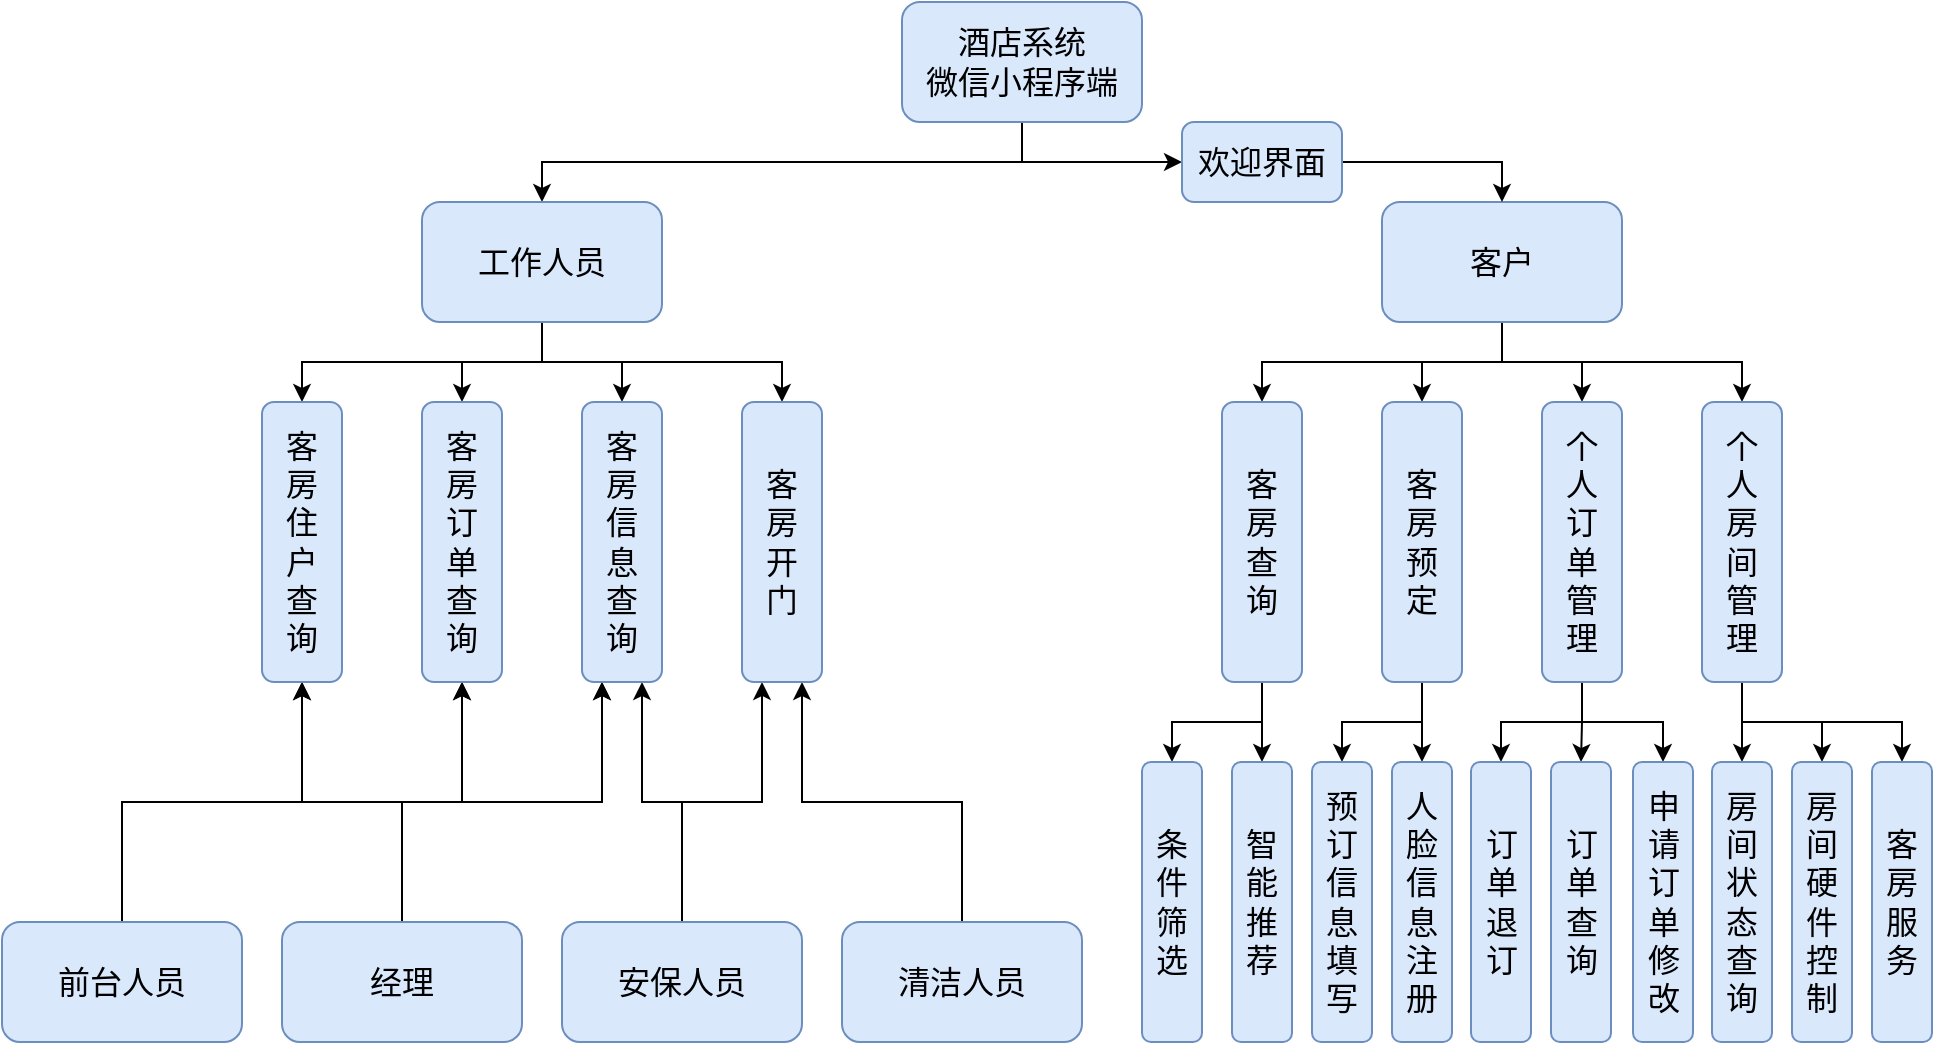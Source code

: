 <mxfile version="14.6.13" type="device"><diagram id="gfpBVfgqZyEj-h2GJo9E" name="第 1 页"><mxGraphModel dx="-83" dy="-5" grid="1" gridSize="10" guides="1" tooltips="1" connect="1" arrows="1" fold="1" page="1" pageScale="1" pageWidth="1169" pageHeight="827" math="0" shadow="0"><root><mxCell id="0"/><mxCell id="1" parent="0"/><mxCell id="urU4lGf7SxmrEl7Dpkf9-1" style="edgeStyle=orthogonalEdgeStyle;rounded=0;orthogonalLoop=1;jettySize=auto;html=1;exitX=0.5;exitY=1;exitDx=0;exitDy=0;fontSize=16;" parent="1" source="urU4lGf7SxmrEl7Dpkf9-3" target="urU4lGf7SxmrEl7Dpkf9-8" edge="1"><mxGeometry relative="1" as="geometry"/></mxCell><mxCell id="317mGguFTvmYDMA6cOWB-2" style="edgeStyle=orthogonalEdgeStyle;rounded=0;orthogonalLoop=1;jettySize=auto;html=1;exitX=0.5;exitY=1;exitDx=0;exitDy=0;entryX=0;entryY=0.5;entryDx=0;entryDy=0;fontSize=16;" edge="1" parent="1" source="urU4lGf7SxmrEl7Dpkf9-3" target="317mGguFTvmYDMA6cOWB-1"><mxGeometry relative="1" as="geometry"/></mxCell><mxCell id="urU4lGf7SxmrEl7Dpkf9-3" value="酒店系统&lt;br style=&quot;font-size: 16px;&quot;&gt;微信小程序端" style="rounded=1;whiteSpace=wrap;html=1;fillColor=#dae8fc;strokeColor=#6c8ebf;shadow=0;glass=0;sketch=0;fontSize=16;" parent="1" vertex="1"><mxGeometry x="1640" y="900" width="120" height="60" as="geometry"/></mxCell><mxCell id="urU4lGf7SxmrEl7Dpkf9-4" style="edgeStyle=orthogonalEdgeStyle;rounded=0;orthogonalLoop=1;jettySize=auto;html=1;exitX=0.5;exitY=1;exitDx=0;exitDy=0;entryX=0.5;entryY=0;entryDx=0;entryDy=0;fontSize=16;" parent="1" source="urU4lGf7SxmrEl7Dpkf9-8" target="urU4lGf7SxmrEl7Dpkf9-50" edge="1"><mxGeometry relative="1" as="geometry"/></mxCell><mxCell id="urU4lGf7SxmrEl7Dpkf9-5" style="edgeStyle=orthogonalEdgeStyle;rounded=0;orthogonalLoop=1;jettySize=auto;html=1;exitX=0.5;exitY=1;exitDx=0;exitDy=0;entryX=0.5;entryY=0;entryDx=0;entryDy=0;fontSize=16;" parent="1" source="urU4lGf7SxmrEl7Dpkf9-8" target="urU4lGf7SxmrEl7Dpkf9-51" edge="1"><mxGeometry relative="1" as="geometry"/></mxCell><mxCell id="urU4lGf7SxmrEl7Dpkf9-6" style="edgeStyle=orthogonalEdgeStyle;rounded=0;orthogonalLoop=1;jettySize=auto;html=1;exitX=0.5;exitY=1;exitDx=0;exitDy=0;entryX=0.5;entryY=0;entryDx=0;entryDy=0;fontSize=16;" parent="1" source="urU4lGf7SxmrEl7Dpkf9-8" target="urU4lGf7SxmrEl7Dpkf9-49" edge="1"><mxGeometry relative="1" as="geometry"/></mxCell><mxCell id="urU4lGf7SxmrEl7Dpkf9-7" style="edgeStyle=orthogonalEdgeStyle;rounded=0;orthogonalLoop=1;jettySize=auto;html=1;exitX=0.5;exitY=1;exitDx=0;exitDy=0;entryX=0.5;entryY=0;entryDx=0;entryDy=0;fontSize=16;" parent="1" source="urU4lGf7SxmrEl7Dpkf9-8" target="urU4lGf7SxmrEl7Dpkf9-52" edge="1"><mxGeometry relative="1" as="geometry"/></mxCell><mxCell id="urU4lGf7SxmrEl7Dpkf9-8" value="工作人员" style="rounded=1;whiteSpace=wrap;html=1;fillColor=#dae8fc;strokeColor=#6c8ebf;shadow=0;sketch=0;fontSize=16;" parent="1" vertex="1"><mxGeometry x="1400" y="1000" width="120" height="60" as="geometry"/></mxCell><mxCell id="urU4lGf7SxmrEl7Dpkf9-9" style="edgeStyle=orthogonalEdgeStyle;rounded=0;orthogonalLoop=1;jettySize=auto;html=1;exitX=0.5;exitY=1;exitDx=0;exitDy=0;entryX=0.5;entryY=0;entryDx=0;entryDy=0;fontSize=16;" parent="1" source="urU4lGf7SxmrEl7Dpkf9-13" target="urU4lGf7SxmrEl7Dpkf9-16" edge="1"><mxGeometry relative="1" as="geometry"/></mxCell><mxCell id="urU4lGf7SxmrEl7Dpkf9-10" style="edgeStyle=orthogonalEdgeStyle;rounded=0;orthogonalLoop=1;jettySize=auto;html=1;exitX=0.5;exitY=1;exitDx=0;exitDy=0;entryX=0.5;entryY=0;entryDx=0;entryDy=0;fontSize=16;" parent="1" source="urU4lGf7SxmrEl7Dpkf9-13" target="urU4lGf7SxmrEl7Dpkf9-22" edge="1"><mxGeometry relative="1" as="geometry"/></mxCell><mxCell id="urU4lGf7SxmrEl7Dpkf9-11" style="edgeStyle=orthogonalEdgeStyle;rounded=0;orthogonalLoop=1;jettySize=auto;html=1;exitX=0.5;exitY=1;exitDx=0;exitDy=0;entryX=0.5;entryY=0;entryDx=0;entryDy=0;fontSize=16;" parent="1" source="urU4lGf7SxmrEl7Dpkf9-13" target="urU4lGf7SxmrEl7Dpkf9-19" edge="1"><mxGeometry relative="1" as="geometry"/></mxCell><mxCell id="urU4lGf7SxmrEl7Dpkf9-12" style="edgeStyle=orthogonalEdgeStyle;rounded=0;orthogonalLoop=1;jettySize=auto;html=1;exitX=0.5;exitY=1;exitDx=0;exitDy=0;fontSize=16;" parent="1" source="urU4lGf7SxmrEl7Dpkf9-13" target="urU4lGf7SxmrEl7Dpkf9-26" edge="1"><mxGeometry relative="1" as="geometry"/></mxCell><mxCell id="urU4lGf7SxmrEl7Dpkf9-13" value="客户" style="rounded=1;whiteSpace=wrap;html=1;fillColor=#dae8fc;strokeColor=#6c8ebf;shadow=0;sketch=0;fontSize=16;" parent="1" vertex="1"><mxGeometry x="1880" y="1000" width="120" height="60" as="geometry"/></mxCell><mxCell id="urU4lGf7SxmrEl7Dpkf9-15" style="edgeStyle=orthogonalEdgeStyle;rounded=0;orthogonalLoop=1;jettySize=auto;html=1;exitX=0.5;exitY=1;exitDx=0;exitDy=0;entryX=0.5;entryY=0;entryDx=0;entryDy=0;fontSize=16;" parent="1" source="urU4lGf7SxmrEl7Dpkf9-16" target="urU4lGf7SxmrEl7Dpkf9-27" edge="1"><mxGeometry relative="1" as="geometry"/></mxCell><mxCell id="5DSAbZqCZO5Fx2xqSc0n-6" style="edgeStyle=orthogonalEdgeStyle;rounded=0;orthogonalLoop=1;jettySize=auto;html=1;exitX=0.5;exitY=1;exitDx=0;exitDy=0;entryX=0.5;entryY=0;entryDx=0;entryDy=0;fontSize=16;" parent="1" source="urU4lGf7SxmrEl7Dpkf9-16" target="urU4lGf7SxmrEl7Dpkf9-40" edge="1"><mxGeometry relative="1" as="geometry"/></mxCell><mxCell id="urU4lGf7SxmrEl7Dpkf9-16" value="&lt;span style=&quot;font-size: 16px;&quot;&gt;客&lt;/span&gt;&lt;br style=&quot;font-size: 16px;&quot;&gt;&lt;span style=&quot;font-size: 16px;&quot;&gt;房&lt;/span&gt;&lt;br style=&quot;font-size: 16px;&quot;&gt;&lt;span style=&quot;font-size: 16px;&quot;&gt;查&lt;/span&gt;&lt;br style=&quot;font-size: 16px;&quot;&gt;&lt;span style=&quot;font-size: 16px;&quot;&gt;询&lt;/span&gt;" style="rounded=1;whiteSpace=wrap;html=1;fillColor=#dae8fc;strokeColor=#6c8ebf;shadow=0;sketch=0;fontSize=16;" parent="1" vertex="1"><mxGeometry x="1800" y="1100" width="40" height="140" as="geometry"/></mxCell><mxCell id="urU4lGf7SxmrEl7Dpkf9-17" style="edgeStyle=orthogonalEdgeStyle;rounded=0;orthogonalLoop=1;jettySize=auto;html=1;exitX=0.5;exitY=1;exitDx=0;exitDy=0;entryX=0.5;entryY=0;entryDx=0;entryDy=0;fontSize=16;" parent="1" source="urU4lGf7SxmrEl7Dpkf9-19" target="urU4lGf7SxmrEl7Dpkf9-29" edge="1"><mxGeometry relative="1" as="geometry"/></mxCell><mxCell id="urU4lGf7SxmrEl7Dpkf9-18" style="edgeStyle=orthogonalEdgeStyle;rounded=0;orthogonalLoop=1;jettySize=auto;html=1;exitX=0.5;exitY=1;exitDx=0;exitDy=0;entryX=0.5;entryY=0;entryDx=0;entryDy=0;fontSize=16;" parent="1" source="urU4lGf7SxmrEl7Dpkf9-19" target="urU4lGf7SxmrEl7Dpkf9-30" edge="1"><mxGeometry relative="1" as="geometry"/></mxCell><mxCell id="5DSAbZqCZO5Fx2xqSc0n-3" style="edgeStyle=orthogonalEdgeStyle;rounded=0;orthogonalLoop=1;jettySize=auto;html=1;exitX=0.5;exitY=1;exitDx=0;exitDy=0;entryX=0.5;entryY=0;entryDx=0;entryDy=0;fontSize=16;" parent="1" source="urU4lGf7SxmrEl7Dpkf9-19" target="5DSAbZqCZO5Fx2xqSc0n-1" edge="1"><mxGeometry relative="1" as="geometry"/></mxCell><mxCell id="urU4lGf7SxmrEl7Dpkf9-19" value="个&lt;br style=&quot;font-size: 16px;&quot;&gt;人&lt;br style=&quot;font-size: 16px;&quot;&gt;订&lt;br style=&quot;font-size: 16px;&quot;&gt;单&lt;br style=&quot;font-size: 16px;&quot;&gt;管&lt;br style=&quot;font-size: 16px;&quot;&gt;理" style="rounded=1;whiteSpace=wrap;html=1;fillColor=#dae8fc;strokeColor=#6c8ebf;shadow=0;sketch=0;fontSize=16;" parent="1" vertex="1"><mxGeometry x="1960" y="1100" width="40" height="140" as="geometry"/></mxCell><mxCell id="urU4lGf7SxmrEl7Dpkf9-21" style="edgeStyle=orthogonalEdgeStyle;rounded=0;orthogonalLoop=1;jettySize=auto;html=1;exitX=0.5;exitY=1;exitDx=0;exitDy=0;entryX=0.5;entryY=0;entryDx=0;entryDy=0;fontSize=16;" parent="1" source="urU4lGf7SxmrEl7Dpkf9-22" target="urU4lGf7SxmrEl7Dpkf9-28" edge="1"><mxGeometry relative="1" as="geometry"/></mxCell><mxCell id="5DSAbZqCZO5Fx2xqSc0n-7" style="edgeStyle=orthogonalEdgeStyle;rounded=0;orthogonalLoop=1;jettySize=auto;html=1;exitX=0.5;exitY=1;exitDx=0;exitDy=0;entryX=0.5;entryY=0;entryDx=0;entryDy=0;fontSize=16;" parent="1" source="urU4lGf7SxmrEl7Dpkf9-22" target="urU4lGf7SxmrEl7Dpkf9-41" edge="1"><mxGeometry relative="1" as="geometry"/></mxCell><mxCell id="urU4lGf7SxmrEl7Dpkf9-22" value="客&lt;br style=&quot;font-size: 16px;&quot;&gt;房&lt;br style=&quot;font-size: 16px;&quot;&gt;预&lt;br style=&quot;font-size: 16px;&quot;&gt;定" style="rounded=1;whiteSpace=wrap;html=1;fillColor=#dae8fc;strokeColor=#6c8ebf;shadow=0;sketch=0;fontSize=16;" parent="1" vertex="1"><mxGeometry x="1880" y="1100" width="40" height="140" as="geometry"/></mxCell><mxCell id="urU4lGf7SxmrEl7Dpkf9-23" style="edgeStyle=orthogonalEdgeStyle;rounded=0;orthogonalLoop=1;jettySize=auto;html=1;exitX=0.5;exitY=1;exitDx=0;exitDy=0;entryX=0.5;entryY=0;entryDx=0;entryDy=0;fontSize=16;" parent="1" source="urU4lGf7SxmrEl7Dpkf9-26" target="urU4lGf7SxmrEl7Dpkf9-31" edge="1"><mxGeometry relative="1" as="geometry"/></mxCell><mxCell id="urU4lGf7SxmrEl7Dpkf9-24" style="edgeStyle=orthogonalEdgeStyle;rounded=0;orthogonalLoop=1;jettySize=auto;html=1;exitX=0.5;exitY=1;exitDx=0;exitDy=0;entryX=0.5;entryY=0;entryDx=0;entryDy=0;fontSize=16;" parent="1" source="urU4lGf7SxmrEl7Dpkf9-26" target="urU4lGf7SxmrEl7Dpkf9-32" edge="1"><mxGeometry relative="1" as="geometry"/></mxCell><mxCell id="urU4lGf7SxmrEl7Dpkf9-25" style="edgeStyle=orthogonalEdgeStyle;rounded=0;orthogonalLoop=1;jettySize=auto;html=1;exitX=0.5;exitY=1;exitDx=0;exitDy=0;entryX=0.5;entryY=0;entryDx=0;entryDy=0;fontSize=16;" parent="1" source="urU4lGf7SxmrEl7Dpkf9-26" target="urU4lGf7SxmrEl7Dpkf9-39" edge="1"><mxGeometry relative="1" as="geometry"/></mxCell><mxCell id="urU4lGf7SxmrEl7Dpkf9-26" value="个&lt;br style=&quot;font-size: 16px;&quot;&gt;人&lt;br style=&quot;font-size: 16px;&quot;&gt;房&lt;br style=&quot;font-size: 16px;&quot;&gt;间&lt;br style=&quot;font-size: 16px;&quot;&gt;管&lt;br style=&quot;font-size: 16px;&quot;&gt;理" style="rounded=1;whiteSpace=wrap;html=1;fillColor=#dae8fc;strokeColor=#6c8ebf;shadow=0;sketch=0;fontSize=16;" parent="1" vertex="1"><mxGeometry x="2040" y="1100" width="40" height="140" as="geometry"/></mxCell><mxCell id="urU4lGf7SxmrEl7Dpkf9-27" value="智&lt;br style=&quot;font-size: 16px;&quot;&gt;能&lt;br style=&quot;font-size: 16px;&quot;&gt;推&lt;br style=&quot;font-size: 16px;&quot;&gt;荐" style="rounded=1;whiteSpace=wrap;html=1;fillColor=#dae8fc;strokeColor=#6c8ebf;shadow=0;sketch=0;fontSize=16;" parent="1" vertex="1"><mxGeometry x="1805" y="1280" width="30" height="140" as="geometry"/></mxCell><mxCell id="urU4lGf7SxmrEl7Dpkf9-28" value="人&lt;br style=&quot;font-size: 16px;&quot;&gt;脸&lt;br style=&quot;font-size: 16px;&quot;&gt;信&lt;br style=&quot;font-size: 16px;&quot;&gt;息&lt;br style=&quot;font-size: 16px;&quot;&gt;注&lt;br style=&quot;font-size: 16px;&quot;&gt;册" style="rounded=1;whiteSpace=wrap;html=1;fillColor=#dae8fc;strokeColor=#6c8ebf;shadow=0;sketch=0;fontSize=16;" parent="1" vertex="1"><mxGeometry x="1885" y="1280" width="30" height="140" as="geometry"/></mxCell><mxCell id="urU4lGf7SxmrEl7Dpkf9-29" value="订&lt;br style=&quot;font-size: 16px;&quot;&gt;单&lt;br style=&quot;font-size: 16px;&quot;&gt;退&lt;br style=&quot;font-size: 16px;&quot;&gt;订" style="rounded=1;whiteSpace=wrap;html=1;fillColor=#dae8fc;strokeColor=#6c8ebf;shadow=0;sketch=0;fontSize=16;" parent="1" vertex="1"><mxGeometry x="1924.5" y="1280" width="30" height="140" as="geometry"/></mxCell><mxCell id="urU4lGf7SxmrEl7Dpkf9-30" value="订&lt;br style=&quot;font-size: 16px;&quot;&gt;单&lt;br style=&quot;font-size: 16px;&quot;&gt;查&lt;br style=&quot;font-size: 16px;&quot;&gt;询" style="rounded=1;whiteSpace=wrap;html=1;fillColor=#dae8fc;strokeColor=#6c8ebf;shadow=0;sketch=0;fontSize=16;" parent="1" vertex="1"><mxGeometry x="1964.5" y="1280" width="30" height="140" as="geometry"/></mxCell><mxCell id="urU4lGf7SxmrEl7Dpkf9-31" value="房&lt;br style=&quot;font-size: 16px;&quot;&gt;间&lt;br style=&quot;font-size: 16px;&quot;&gt;状&lt;br style=&quot;font-size: 16px;&quot;&gt;态&lt;br style=&quot;font-size: 16px;&quot;&gt;查&lt;br style=&quot;font-size: 16px;&quot;&gt;询" style="rounded=1;whiteSpace=wrap;html=1;fillColor=#dae8fc;strokeColor=#6c8ebf;shadow=0;sketch=0;fontSize=16;" parent="1" vertex="1"><mxGeometry x="2045" y="1280" width="30" height="140" as="geometry"/></mxCell><mxCell id="urU4lGf7SxmrEl7Dpkf9-32" value="房&lt;br style=&quot;font-size: 16px;&quot;&gt;间&lt;br style=&quot;font-size: 16px;&quot;&gt;硬&lt;br style=&quot;font-size: 16px;&quot;&gt;件&lt;br style=&quot;font-size: 16px;&quot;&gt;控&lt;br style=&quot;font-size: 16px;&quot;&gt;制" style="rounded=1;whiteSpace=wrap;html=1;fillColor=#dae8fc;strokeColor=#6c8ebf;shadow=0;sketch=0;fontSize=16;" parent="1" vertex="1"><mxGeometry x="2085" y="1280" width="30" height="140" as="geometry"/></mxCell><mxCell id="urU4lGf7SxmrEl7Dpkf9-33" style="edgeStyle=orthogonalEdgeStyle;rounded=0;orthogonalLoop=1;jettySize=auto;html=1;exitX=0.5;exitY=0;exitDx=0;exitDy=0;entryX=0.75;entryY=1;entryDx=0;entryDy=0;fontSize=16;" parent="1" source="urU4lGf7SxmrEl7Dpkf9-34" target="urU4lGf7SxmrEl7Dpkf9-52" edge="1"><mxGeometry relative="1" as="geometry"/></mxCell><mxCell id="urU4lGf7SxmrEl7Dpkf9-34" value="清洁人员" style="rounded=1;whiteSpace=wrap;html=1;fillColor=#dae8fc;strokeColor=#6c8ebf;shadow=0;sketch=0;fontSize=16;" parent="1" vertex="1"><mxGeometry x="1610" y="1360" width="120" height="60" as="geometry"/></mxCell><mxCell id="urU4lGf7SxmrEl7Dpkf9-35" style="edgeStyle=orthogonalEdgeStyle;rounded=0;orthogonalLoop=1;jettySize=auto;html=1;exitX=0.5;exitY=0;exitDx=0;exitDy=0;entryX=0.5;entryY=1;entryDx=0;entryDy=0;fontSize=16;" parent="1" source="urU4lGf7SxmrEl7Dpkf9-38" target="urU4lGf7SxmrEl7Dpkf9-50" edge="1"><mxGeometry relative="1" as="geometry"/></mxCell><mxCell id="urU4lGf7SxmrEl7Dpkf9-36" style="edgeStyle=orthogonalEdgeStyle;rounded=0;orthogonalLoop=1;jettySize=auto;html=1;exitX=0.5;exitY=0;exitDx=0;exitDy=0;entryX=0.5;entryY=1;entryDx=0;entryDy=0;fontSize=16;" parent="1" source="urU4lGf7SxmrEl7Dpkf9-38" target="urU4lGf7SxmrEl7Dpkf9-51" edge="1"><mxGeometry relative="1" as="geometry"/></mxCell><mxCell id="urU4lGf7SxmrEl7Dpkf9-37" style="edgeStyle=orthogonalEdgeStyle;rounded=0;orthogonalLoop=1;jettySize=auto;html=1;exitX=0.5;exitY=0;exitDx=0;exitDy=0;entryX=0.25;entryY=1;entryDx=0;entryDy=0;fontSize=16;" parent="1" source="urU4lGf7SxmrEl7Dpkf9-38" target="urU4lGf7SxmrEl7Dpkf9-49" edge="1"><mxGeometry relative="1" as="geometry"/></mxCell><mxCell id="urU4lGf7SxmrEl7Dpkf9-38" value="经理" style="rounded=1;whiteSpace=wrap;html=1;fillColor=#dae8fc;strokeColor=#6c8ebf;shadow=0;sketch=0;fontSize=16;" parent="1" vertex="1"><mxGeometry x="1330" y="1360" width="120" height="60" as="geometry"/></mxCell><mxCell id="urU4lGf7SxmrEl7Dpkf9-39" value="客&lt;br style=&quot;font-size: 16px;&quot;&gt;房&lt;br style=&quot;font-size: 16px;&quot;&gt;服&lt;br style=&quot;font-size: 16px;&quot;&gt;务" style="rounded=1;whiteSpace=wrap;html=1;fillColor=#dae8fc;strokeColor=#6c8ebf;shadow=0;sketch=0;fontSize=16;" parent="1" vertex="1"><mxGeometry x="2125" y="1280" width="30" height="140" as="geometry"/></mxCell><mxCell id="urU4lGf7SxmrEl7Dpkf9-40" value="条&lt;br style=&quot;font-size: 16px;&quot;&gt;件&lt;br style=&quot;font-size: 16px;&quot;&gt;筛&lt;br style=&quot;font-size: 16px;&quot;&gt;选" style="rounded=1;whiteSpace=wrap;html=1;fillColor=#dae8fc;strokeColor=#6c8ebf;shadow=0;sketch=0;fontSize=16;" parent="1" vertex="1"><mxGeometry x="1760" y="1280" width="30" height="140" as="geometry"/></mxCell><mxCell id="urU4lGf7SxmrEl7Dpkf9-41" value="预&lt;br style=&quot;font-size: 16px;&quot;&gt;订&lt;br style=&quot;font-size: 16px;&quot;&gt;信&lt;br style=&quot;font-size: 16px;&quot;&gt;息&lt;br style=&quot;font-size: 16px;&quot;&gt;填&lt;br style=&quot;font-size: 16px;&quot;&gt;写" style="rounded=1;whiteSpace=wrap;html=1;fillColor=#dae8fc;strokeColor=#6c8ebf;shadow=0;sketch=0;fontSize=16;" parent="1" vertex="1"><mxGeometry x="1845" y="1280" width="30" height="140" as="geometry"/></mxCell><mxCell id="urU4lGf7SxmrEl7Dpkf9-42" style="edgeStyle=orthogonalEdgeStyle;rounded=0;orthogonalLoop=1;jettySize=auto;html=1;exitX=0.5;exitY=0;exitDx=0;exitDy=0;entryX=0.5;entryY=1;entryDx=0;entryDy=0;fontSize=16;" parent="1" source="urU4lGf7SxmrEl7Dpkf9-45" target="urU4lGf7SxmrEl7Dpkf9-50" edge="1"><mxGeometry relative="1" as="geometry"/></mxCell><mxCell id="urU4lGf7SxmrEl7Dpkf9-43" style="edgeStyle=orthogonalEdgeStyle;rounded=0;orthogonalLoop=1;jettySize=auto;html=1;exitX=0.5;exitY=0;exitDx=0;exitDy=0;entryX=0.5;entryY=1;entryDx=0;entryDy=0;fontSize=16;" parent="1" source="urU4lGf7SxmrEl7Dpkf9-45" target="urU4lGf7SxmrEl7Dpkf9-51" edge="1"><mxGeometry relative="1" as="geometry"/></mxCell><mxCell id="urU4lGf7SxmrEl7Dpkf9-44" style="edgeStyle=orthogonalEdgeStyle;rounded=0;orthogonalLoop=1;jettySize=auto;html=1;exitX=0.5;exitY=0;exitDx=0;exitDy=0;entryX=0.25;entryY=1;entryDx=0;entryDy=0;fontSize=16;" parent="1" source="urU4lGf7SxmrEl7Dpkf9-45" target="urU4lGf7SxmrEl7Dpkf9-49" edge="1"><mxGeometry relative="1" as="geometry"/></mxCell><mxCell id="urU4lGf7SxmrEl7Dpkf9-45" value="前台人员" style="rounded=1;whiteSpace=wrap;html=1;fillColor=#dae8fc;strokeColor=#6c8ebf;shadow=0;sketch=0;fontSize=16;" parent="1" vertex="1"><mxGeometry x="1190" y="1360" width="120" height="60" as="geometry"/></mxCell><mxCell id="urU4lGf7SxmrEl7Dpkf9-46" style="edgeStyle=orthogonalEdgeStyle;rounded=0;orthogonalLoop=1;jettySize=auto;html=1;exitX=0.5;exitY=0;exitDx=0;exitDy=0;entryX=0.25;entryY=1;entryDx=0;entryDy=0;fontSize=16;" parent="1" source="urU4lGf7SxmrEl7Dpkf9-48" target="urU4lGf7SxmrEl7Dpkf9-52" edge="1"><mxGeometry relative="1" as="geometry"/></mxCell><mxCell id="urU4lGf7SxmrEl7Dpkf9-47" style="edgeStyle=orthogonalEdgeStyle;rounded=0;orthogonalLoop=1;jettySize=auto;html=1;exitX=0.5;exitY=0;exitDx=0;exitDy=0;entryX=0.75;entryY=1;entryDx=0;entryDy=0;fontSize=16;" parent="1" source="urU4lGf7SxmrEl7Dpkf9-48" target="urU4lGf7SxmrEl7Dpkf9-49" edge="1"><mxGeometry relative="1" as="geometry"><mxPoint x="1510" y="1250" as="targetPoint"/></mxGeometry></mxCell><mxCell id="urU4lGf7SxmrEl7Dpkf9-48" value="安保人员" style="rounded=1;whiteSpace=wrap;html=1;fillColor=#dae8fc;strokeColor=#6c8ebf;shadow=0;sketch=0;fontSize=16;" parent="1" vertex="1"><mxGeometry x="1470" y="1360" width="120" height="60" as="geometry"/></mxCell><mxCell id="urU4lGf7SxmrEl7Dpkf9-49" value="&lt;span style=&quot;font-size: 16px;&quot;&gt;客&lt;/span&gt;&lt;br style=&quot;font-size: 16px;&quot;&gt;&lt;span style=&quot;font-size: 16px;&quot;&gt;房&lt;br style=&quot;font-size: 16px;&quot;&gt;&lt;/span&gt;信&lt;br style=&quot;font-size: 16px;&quot;&gt;息&lt;br style=&quot;font-size: 16px;&quot;&gt;&lt;span style=&quot;font-size: 16px;&quot;&gt;查&lt;br style=&quot;font-size: 16px;&quot;&gt;询&lt;br style=&quot;font-size: 16px;&quot;&gt;&lt;/span&gt;" style="rounded=1;whiteSpace=wrap;html=1;fillColor=#dae8fc;strokeColor=#6c8ebf;shadow=0;sketch=0;fontSize=16;" parent="1" vertex="1"><mxGeometry x="1480" y="1100" width="40" height="140" as="geometry"/></mxCell><mxCell id="urU4lGf7SxmrEl7Dpkf9-50" value="客&lt;br style=&quot;font-size: 16px;&quot;&gt;房&lt;br style=&quot;font-size: 16px;&quot;&gt;住&lt;br style=&quot;font-size: 16px;&quot;&gt;户&lt;br style=&quot;font-size: 16px;&quot;&gt;查&lt;br style=&quot;font-size: 16px;&quot;&gt;询" style="rounded=1;whiteSpace=wrap;html=1;fillColor=#dae8fc;strokeColor=#6c8ebf;shadow=0;sketch=0;fontSize=16;" parent="1" vertex="1"><mxGeometry x="1320" y="1100" width="40" height="140" as="geometry"/></mxCell><mxCell id="urU4lGf7SxmrEl7Dpkf9-51" value="客&lt;br style=&quot;font-size: 16px;&quot;&gt;房&lt;br style=&quot;font-size: 16px;&quot;&gt;订&lt;br style=&quot;font-size: 16px;&quot;&gt;单&lt;br style=&quot;font-size: 16px;&quot;&gt;查&lt;br style=&quot;font-size: 16px;&quot;&gt;询" style="rounded=1;whiteSpace=wrap;html=1;fillColor=#dae8fc;strokeColor=#6c8ebf;shadow=0;sketch=0;fontSize=16;" parent="1" vertex="1"><mxGeometry x="1400" y="1100" width="40" height="140" as="geometry"/></mxCell><mxCell id="urU4lGf7SxmrEl7Dpkf9-52" value="客&lt;br style=&quot;font-size: 16px;&quot;&gt;房&lt;br style=&quot;font-size: 16px;&quot;&gt;开&lt;br style=&quot;font-size: 16px;&quot;&gt;门" style="rounded=1;whiteSpace=wrap;html=1;fillColor=#dae8fc;strokeColor=#6c8ebf;shadow=0;sketch=0;fontSize=16;" parent="1" vertex="1"><mxGeometry x="1560" y="1100" width="40" height="140" as="geometry"/></mxCell><mxCell id="5DSAbZqCZO5Fx2xqSc0n-1" value="申请订单修改" style="rounded=1;whiteSpace=wrap;html=1;fillColor=#dae8fc;strokeColor=#6c8ebf;shadow=0;sketch=0;fontSize=16;" parent="1" vertex="1"><mxGeometry x="2005.5" y="1280" width="30" height="140" as="geometry"/></mxCell><mxCell id="317mGguFTvmYDMA6cOWB-3" style="edgeStyle=orthogonalEdgeStyle;rounded=0;orthogonalLoop=1;jettySize=auto;html=1;entryX=0.5;entryY=0;entryDx=0;entryDy=0;fontSize=16;" edge="1" parent="1" source="317mGguFTvmYDMA6cOWB-1" target="urU4lGf7SxmrEl7Dpkf9-13"><mxGeometry relative="1" as="geometry"/></mxCell><mxCell id="317mGguFTvmYDMA6cOWB-1" value="欢迎界面" style="rounded=1;whiteSpace=wrap;html=1;fillColor=#dae8fc;strokeColor=#6c8ebf;fontSize=16;" vertex="1" parent="1"><mxGeometry x="1780" y="960" width="80" height="40" as="geometry"/></mxCell></root></mxGraphModel></diagram></mxfile>